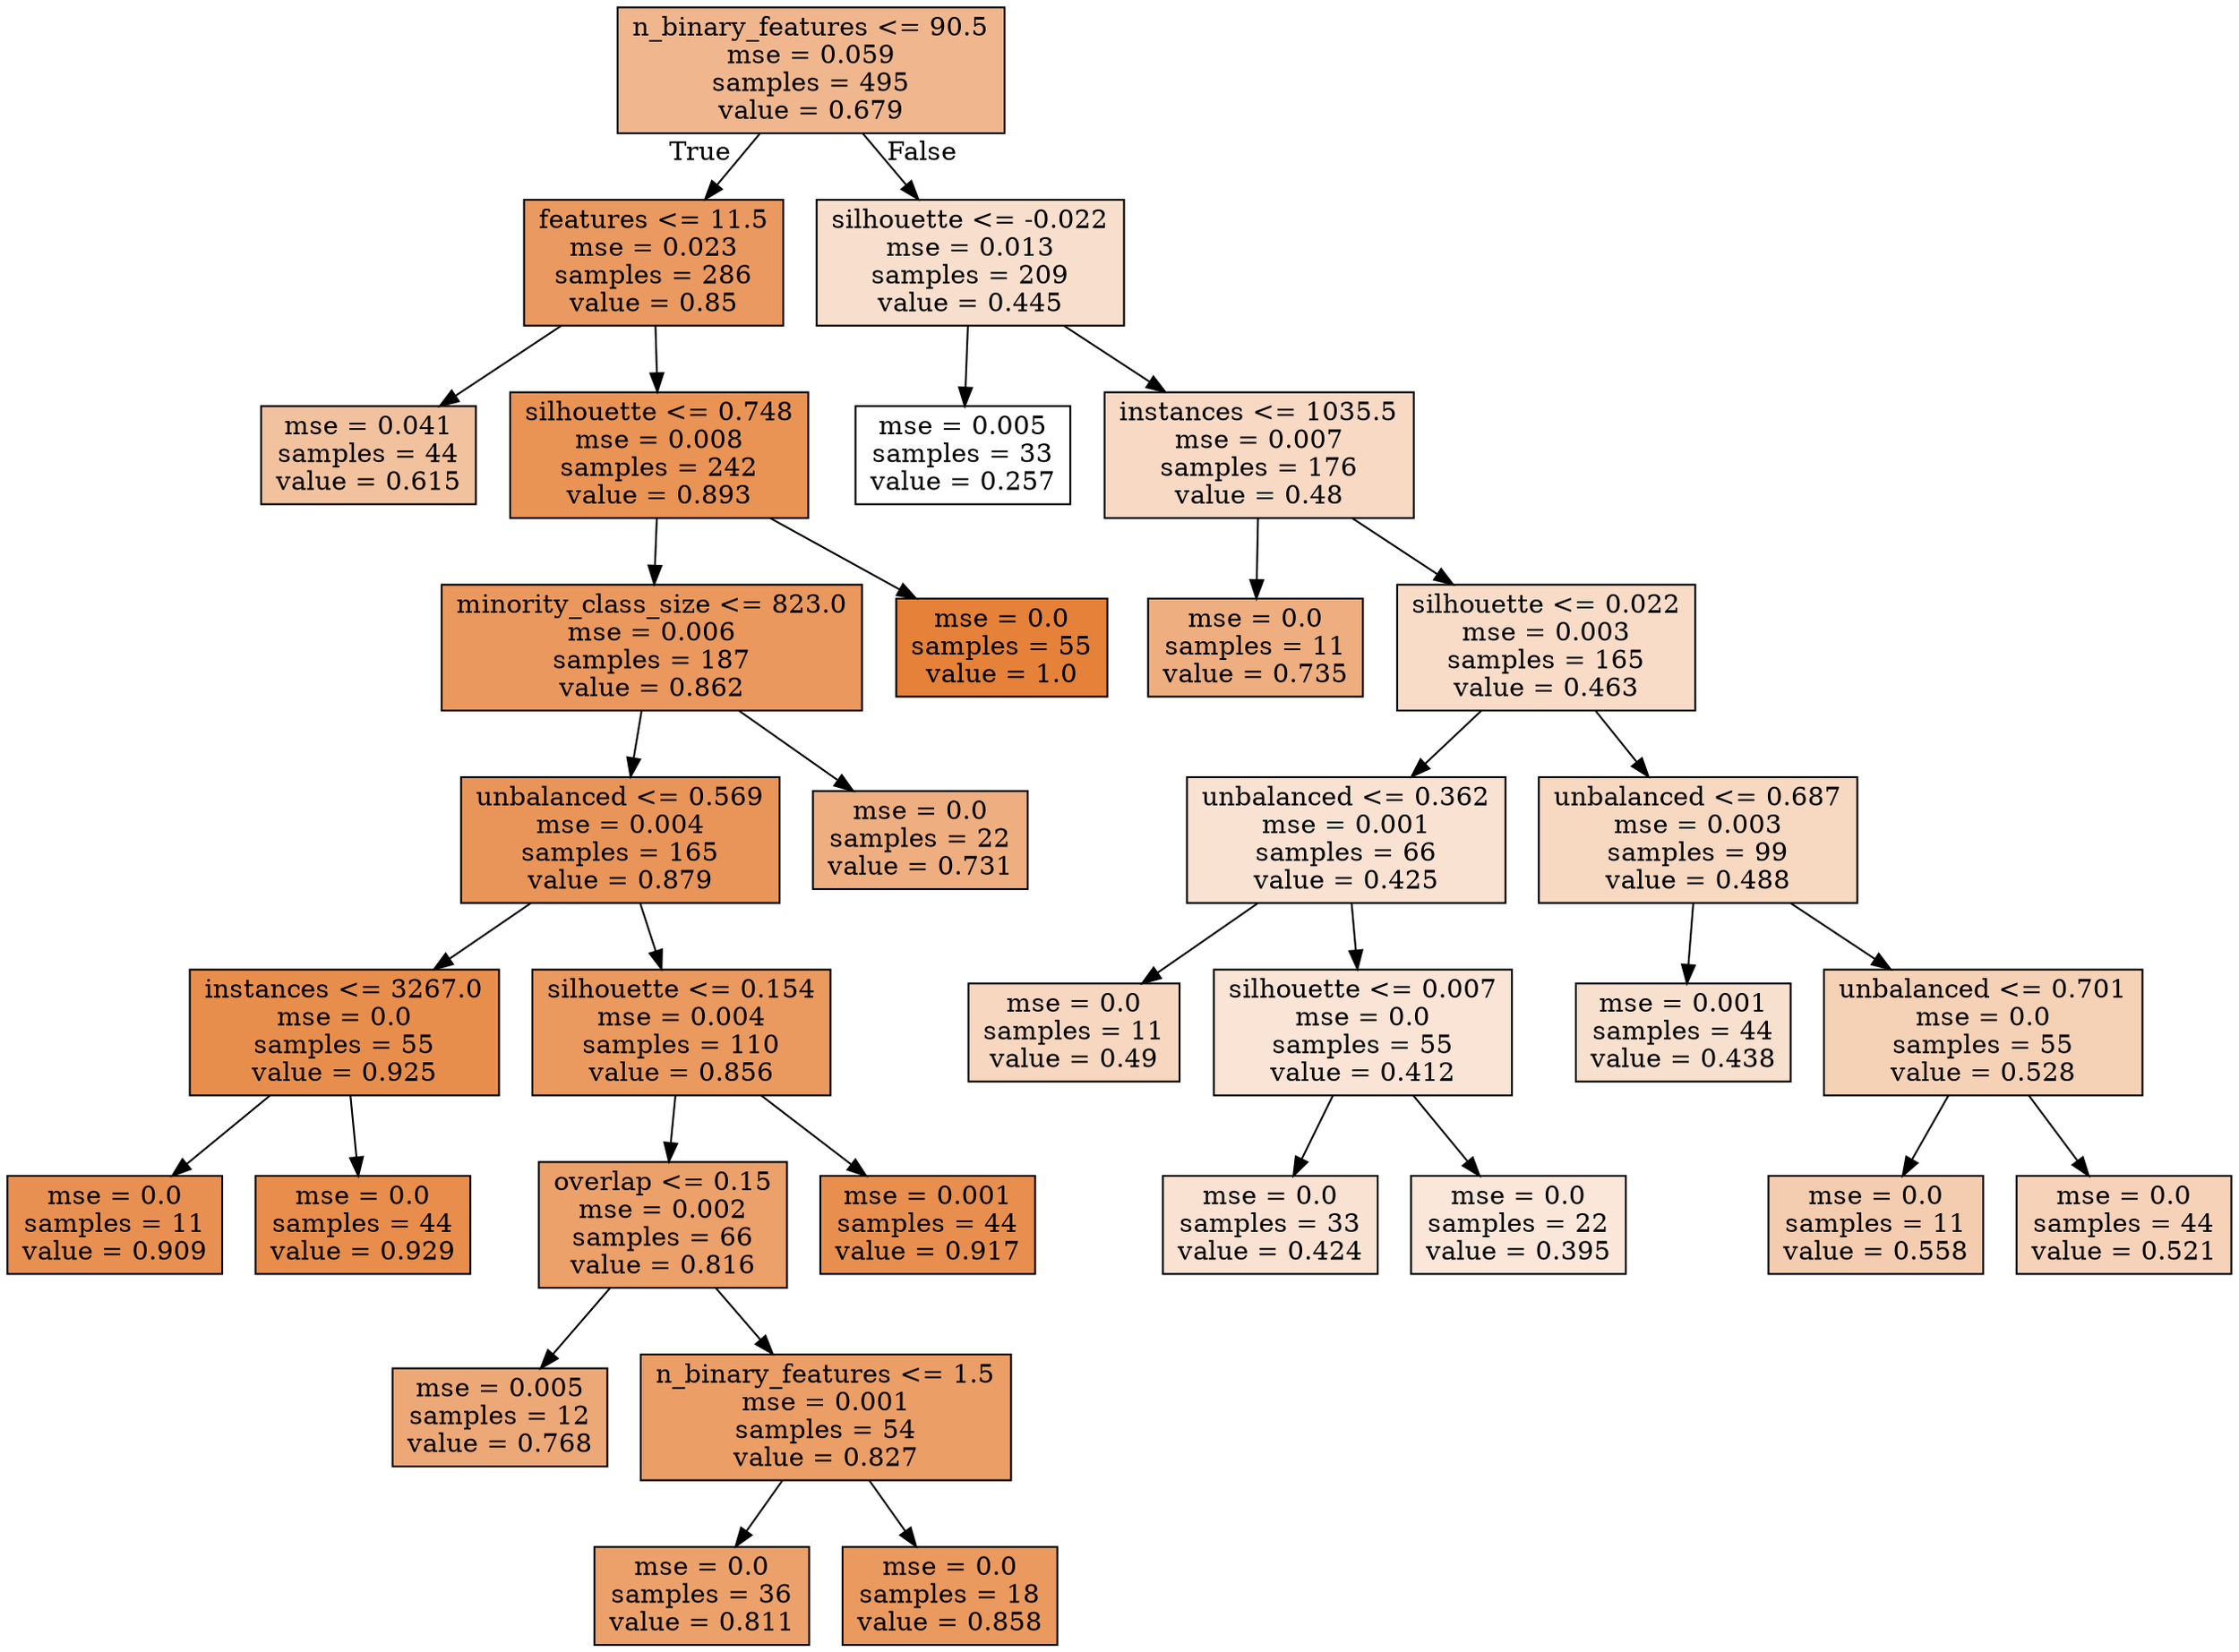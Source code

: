 digraph Tree {
node [shape=box, style="filled", color="black"] ;
0 [label="n_binary_features <= 90.5\nmse = 0.059\nsamples = 495\nvalue = 0.679", fillcolor="#e5813991"] ;
1 [label="features <= 11.5\nmse = 0.023\nsamples = 286\nvalue = 0.85", fillcolor="#e58139cc"] ;
0 -> 1 [labeldistance=2.5, labelangle=45, headlabel="True"] ;
2 [label="mse = 0.041\nsamples = 44\nvalue = 0.615", fillcolor="#e581397b"] ;
1 -> 2 ;
3 [label="silhouette <= 0.748\nmse = 0.008\nsamples = 242\nvalue = 0.893", fillcolor="#e58139da"] ;
1 -> 3 ;
4 [label="minority_class_size <= 823.0\nmse = 0.006\nsamples = 187\nvalue = 0.862", fillcolor="#e58139d0"] ;
3 -> 4 ;
5 [label="unbalanced <= 0.569\nmse = 0.004\nsamples = 165\nvalue = 0.879", fillcolor="#e58139d6"] ;
4 -> 5 ;
6 [label="instances <= 3267.0\nmse = 0.0\nsamples = 55\nvalue = 0.925", fillcolor="#e58139e5"] ;
5 -> 6 ;
7 [label="mse = 0.0\nsamples = 11\nvalue = 0.909", fillcolor="#e58139e0"] ;
6 -> 7 ;
8 [label="mse = 0.0\nsamples = 44\nvalue = 0.929", fillcolor="#e58139e7"] ;
6 -> 8 ;
9 [label="silhouette <= 0.154\nmse = 0.004\nsamples = 110\nvalue = 0.856", fillcolor="#e58139ce"] ;
5 -> 9 ;
10 [label="overlap <= 0.15\nmse = 0.002\nsamples = 66\nvalue = 0.816", fillcolor="#e58139c0"] ;
9 -> 10 ;
11 [label="mse = 0.005\nsamples = 12\nvalue = 0.768", fillcolor="#e58139af"] ;
10 -> 11 ;
12 [label="n_binary_features <= 1.5\nmse = 0.001\nsamples = 54\nvalue = 0.827", fillcolor="#e58139c4"] ;
10 -> 12 ;
13 [label="mse = 0.0\nsamples = 36\nvalue = 0.811", fillcolor="#e58139be"] ;
12 -> 13 ;
14 [label="mse = 0.0\nsamples = 18\nvalue = 0.858", fillcolor="#e58139ce"] ;
12 -> 14 ;
15 [label="mse = 0.001\nsamples = 44\nvalue = 0.917", fillcolor="#e58139e2"] ;
9 -> 15 ;
16 [label="mse = 0.0\nsamples = 22\nvalue = 0.731", fillcolor="#e58139a3"] ;
4 -> 16 ;
17 [label="mse = 0.0\nsamples = 55\nvalue = 1.0", fillcolor="#e58139ff"] ;
3 -> 17 ;
18 [label="silhouette <= -0.022\nmse = 0.013\nsamples = 209\nvalue = 0.445", fillcolor="#e5813940"] ;
0 -> 18 [labeldistance=2.5, labelangle=-45, headlabel="False"] ;
19 [label="mse = 0.005\nsamples = 33\nvalue = 0.257", fillcolor="#e5813900"] ;
18 -> 19 ;
20 [label="instances <= 1035.5\nmse = 0.007\nsamples = 176\nvalue = 0.48", fillcolor="#e581394c"] ;
18 -> 20 ;
21 [label="mse = 0.0\nsamples = 11\nvalue = 0.735", fillcolor="#e58139a4"] ;
20 -> 21 ;
22 [label="silhouette <= 0.022\nmse = 0.003\nsamples = 165\nvalue = 0.463", fillcolor="#e5813947"] ;
20 -> 22 ;
23 [label="unbalanced <= 0.362\nmse = 0.001\nsamples = 66\nvalue = 0.425", fillcolor="#e581393a"] ;
22 -> 23 ;
24 [label="mse = 0.0\nsamples = 11\nvalue = 0.49", fillcolor="#e5813950"] ;
23 -> 24 ;
25 [label="silhouette <= 0.007\nmse = 0.0\nsamples = 55\nvalue = 0.412", fillcolor="#e5813935"] ;
23 -> 25 ;
26 [label="mse = 0.0\nsamples = 33\nvalue = 0.424", fillcolor="#e5813939"] ;
25 -> 26 ;
27 [label="mse = 0.0\nsamples = 22\nvalue = 0.395", fillcolor="#e581392f"] ;
25 -> 27 ;
28 [label="unbalanced <= 0.687\nmse = 0.003\nsamples = 99\nvalue = 0.488", fillcolor="#e581394f"] ;
22 -> 28 ;
29 [label="mse = 0.001\nsamples = 44\nvalue = 0.438", fillcolor="#e581393e"] ;
28 -> 29 ;
30 [label="unbalanced <= 0.701\nmse = 0.0\nsamples = 55\nvalue = 0.528", fillcolor="#e581395d"] ;
28 -> 30 ;
31 [label="mse = 0.0\nsamples = 11\nvalue = 0.558", fillcolor="#e5813967"] ;
30 -> 31 ;
32 [label="mse = 0.0\nsamples = 44\nvalue = 0.521", fillcolor="#e581395a"] ;
30 -> 32 ;
}